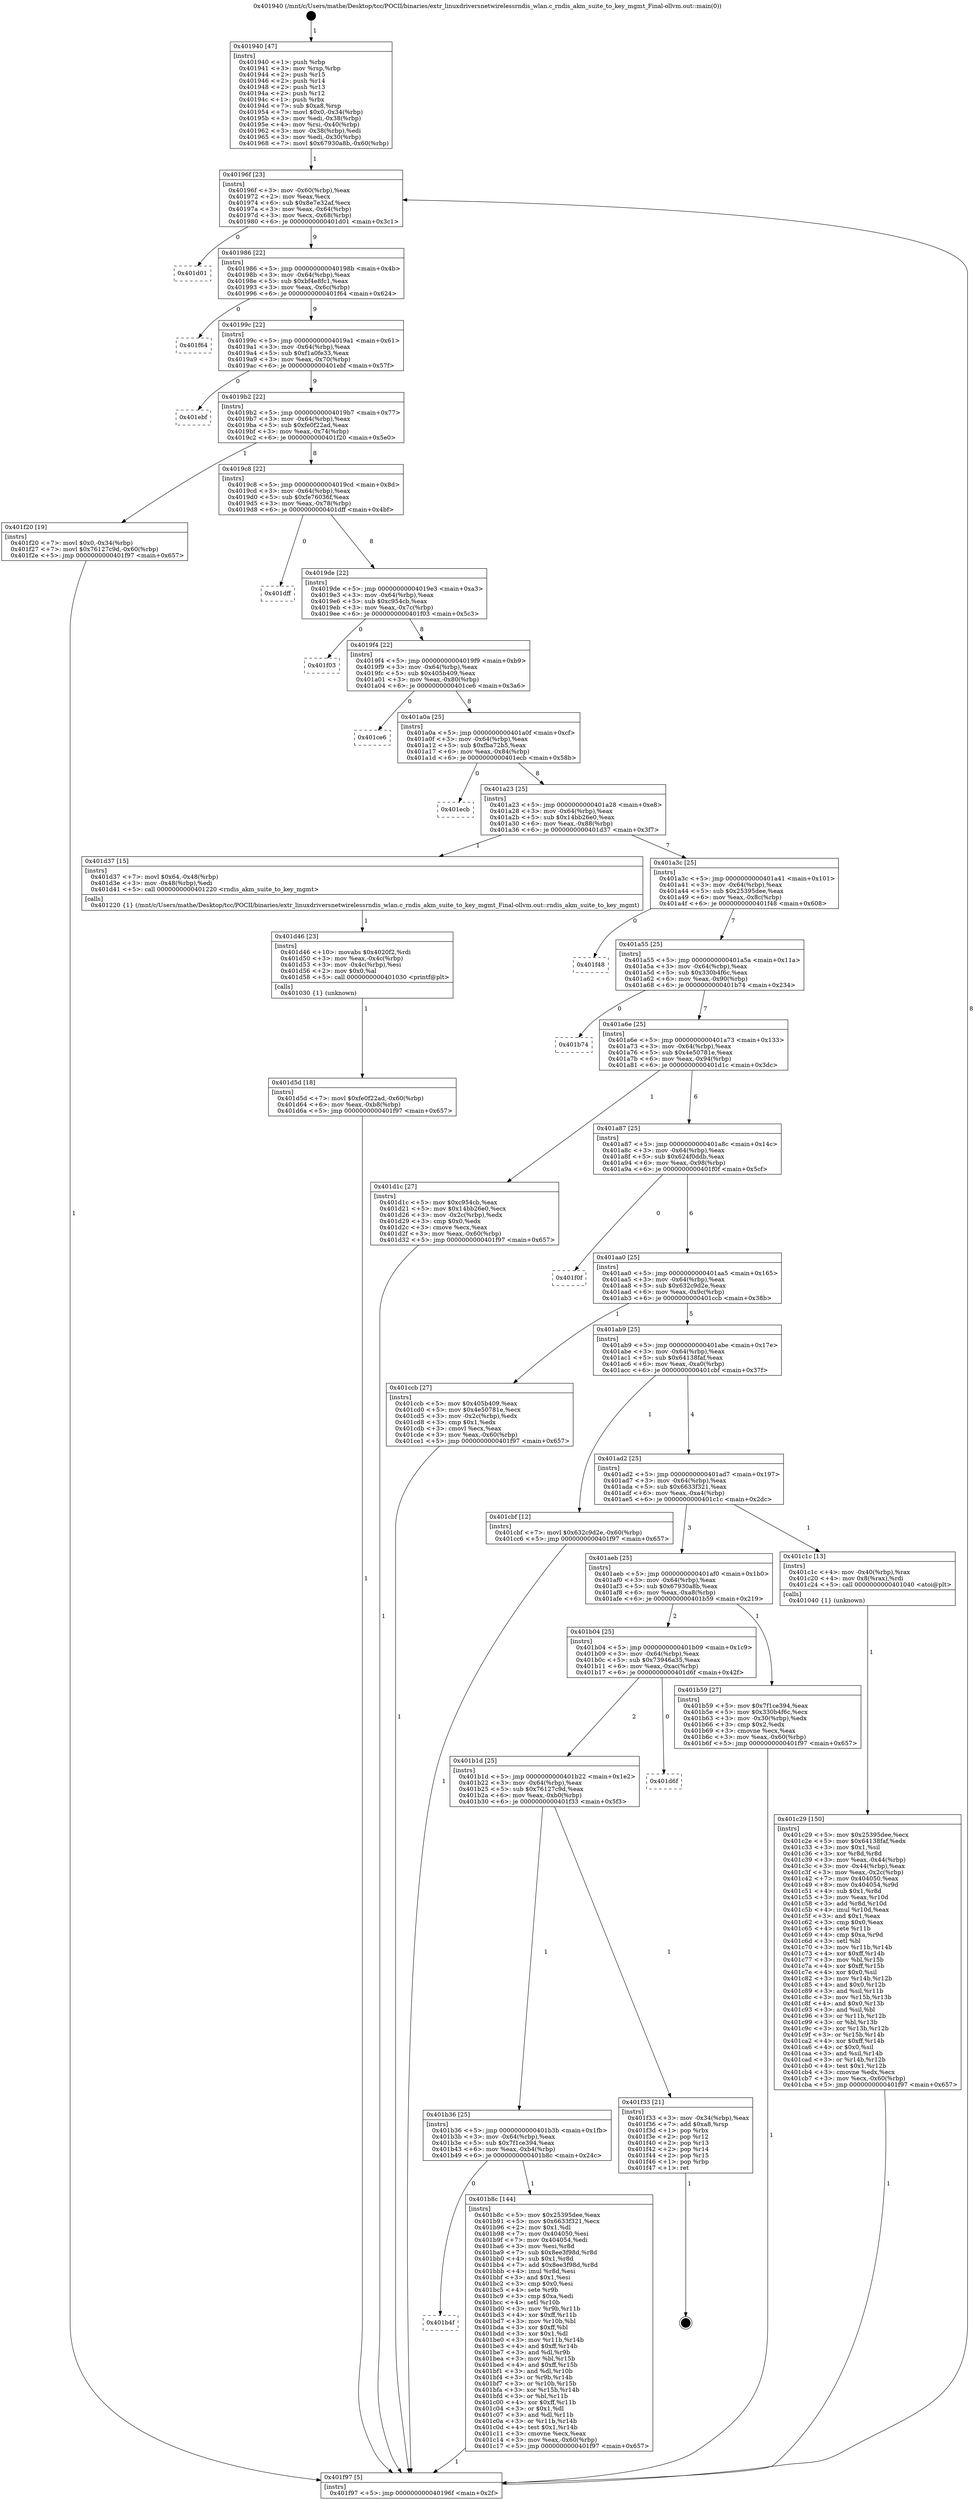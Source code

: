 digraph "0x401940" {
  label = "0x401940 (/mnt/c/Users/mathe/Desktop/tcc/POCII/binaries/extr_linuxdriversnetwirelessrndis_wlan.c_rndis_akm_suite_to_key_mgmt_Final-ollvm.out::main(0))"
  labelloc = "t"
  node[shape=record]

  Entry [label="",width=0.3,height=0.3,shape=circle,fillcolor=black,style=filled]
  "0x40196f" [label="{
     0x40196f [23]\l
     | [instrs]\l
     &nbsp;&nbsp;0x40196f \<+3\>: mov -0x60(%rbp),%eax\l
     &nbsp;&nbsp;0x401972 \<+2\>: mov %eax,%ecx\l
     &nbsp;&nbsp;0x401974 \<+6\>: sub $0x8e7e32af,%ecx\l
     &nbsp;&nbsp;0x40197a \<+3\>: mov %eax,-0x64(%rbp)\l
     &nbsp;&nbsp;0x40197d \<+3\>: mov %ecx,-0x68(%rbp)\l
     &nbsp;&nbsp;0x401980 \<+6\>: je 0000000000401d01 \<main+0x3c1\>\l
  }"]
  "0x401d01" [label="{
     0x401d01\l
  }", style=dashed]
  "0x401986" [label="{
     0x401986 [22]\l
     | [instrs]\l
     &nbsp;&nbsp;0x401986 \<+5\>: jmp 000000000040198b \<main+0x4b\>\l
     &nbsp;&nbsp;0x40198b \<+3\>: mov -0x64(%rbp),%eax\l
     &nbsp;&nbsp;0x40198e \<+5\>: sub $0xbf4e8fc1,%eax\l
     &nbsp;&nbsp;0x401993 \<+3\>: mov %eax,-0x6c(%rbp)\l
     &nbsp;&nbsp;0x401996 \<+6\>: je 0000000000401f64 \<main+0x624\>\l
  }"]
  Exit [label="",width=0.3,height=0.3,shape=circle,fillcolor=black,style=filled,peripheries=2]
  "0x401f64" [label="{
     0x401f64\l
  }", style=dashed]
  "0x40199c" [label="{
     0x40199c [22]\l
     | [instrs]\l
     &nbsp;&nbsp;0x40199c \<+5\>: jmp 00000000004019a1 \<main+0x61\>\l
     &nbsp;&nbsp;0x4019a1 \<+3\>: mov -0x64(%rbp),%eax\l
     &nbsp;&nbsp;0x4019a4 \<+5\>: sub $0xf1a0fe33,%eax\l
     &nbsp;&nbsp;0x4019a9 \<+3\>: mov %eax,-0x70(%rbp)\l
     &nbsp;&nbsp;0x4019ac \<+6\>: je 0000000000401ebf \<main+0x57f\>\l
  }"]
  "0x401d5d" [label="{
     0x401d5d [18]\l
     | [instrs]\l
     &nbsp;&nbsp;0x401d5d \<+7\>: movl $0xfe0f22ad,-0x60(%rbp)\l
     &nbsp;&nbsp;0x401d64 \<+6\>: mov %eax,-0xb8(%rbp)\l
     &nbsp;&nbsp;0x401d6a \<+5\>: jmp 0000000000401f97 \<main+0x657\>\l
  }"]
  "0x401ebf" [label="{
     0x401ebf\l
  }", style=dashed]
  "0x4019b2" [label="{
     0x4019b2 [22]\l
     | [instrs]\l
     &nbsp;&nbsp;0x4019b2 \<+5\>: jmp 00000000004019b7 \<main+0x77\>\l
     &nbsp;&nbsp;0x4019b7 \<+3\>: mov -0x64(%rbp),%eax\l
     &nbsp;&nbsp;0x4019ba \<+5\>: sub $0xfe0f22ad,%eax\l
     &nbsp;&nbsp;0x4019bf \<+3\>: mov %eax,-0x74(%rbp)\l
     &nbsp;&nbsp;0x4019c2 \<+6\>: je 0000000000401f20 \<main+0x5e0\>\l
  }"]
  "0x401d46" [label="{
     0x401d46 [23]\l
     | [instrs]\l
     &nbsp;&nbsp;0x401d46 \<+10\>: movabs $0x4020f2,%rdi\l
     &nbsp;&nbsp;0x401d50 \<+3\>: mov %eax,-0x4c(%rbp)\l
     &nbsp;&nbsp;0x401d53 \<+3\>: mov -0x4c(%rbp),%esi\l
     &nbsp;&nbsp;0x401d56 \<+2\>: mov $0x0,%al\l
     &nbsp;&nbsp;0x401d58 \<+5\>: call 0000000000401030 \<printf@plt\>\l
     | [calls]\l
     &nbsp;&nbsp;0x401030 \{1\} (unknown)\l
  }"]
  "0x401f20" [label="{
     0x401f20 [19]\l
     | [instrs]\l
     &nbsp;&nbsp;0x401f20 \<+7\>: movl $0x0,-0x34(%rbp)\l
     &nbsp;&nbsp;0x401f27 \<+7\>: movl $0x76127c9d,-0x60(%rbp)\l
     &nbsp;&nbsp;0x401f2e \<+5\>: jmp 0000000000401f97 \<main+0x657\>\l
  }"]
  "0x4019c8" [label="{
     0x4019c8 [22]\l
     | [instrs]\l
     &nbsp;&nbsp;0x4019c8 \<+5\>: jmp 00000000004019cd \<main+0x8d\>\l
     &nbsp;&nbsp;0x4019cd \<+3\>: mov -0x64(%rbp),%eax\l
     &nbsp;&nbsp;0x4019d0 \<+5\>: sub $0xfe76036f,%eax\l
     &nbsp;&nbsp;0x4019d5 \<+3\>: mov %eax,-0x78(%rbp)\l
     &nbsp;&nbsp;0x4019d8 \<+6\>: je 0000000000401dff \<main+0x4bf\>\l
  }"]
  "0x401c29" [label="{
     0x401c29 [150]\l
     | [instrs]\l
     &nbsp;&nbsp;0x401c29 \<+5\>: mov $0x25395dee,%ecx\l
     &nbsp;&nbsp;0x401c2e \<+5\>: mov $0x64138faf,%edx\l
     &nbsp;&nbsp;0x401c33 \<+3\>: mov $0x1,%sil\l
     &nbsp;&nbsp;0x401c36 \<+3\>: xor %r8d,%r8d\l
     &nbsp;&nbsp;0x401c39 \<+3\>: mov %eax,-0x44(%rbp)\l
     &nbsp;&nbsp;0x401c3c \<+3\>: mov -0x44(%rbp),%eax\l
     &nbsp;&nbsp;0x401c3f \<+3\>: mov %eax,-0x2c(%rbp)\l
     &nbsp;&nbsp;0x401c42 \<+7\>: mov 0x404050,%eax\l
     &nbsp;&nbsp;0x401c49 \<+8\>: mov 0x404054,%r9d\l
     &nbsp;&nbsp;0x401c51 \<+4\>: sub $0x1,%r8d\l
     &nbsp;&nbsp;0x401c55 \<+3\>: mov %eax,%r10d\l
     &nbsp;&nbsp;0x401c58 \<+3\>: add %r8d,%r10d\l
     &nbsp;&nbsp;0x401c5b \<+4\>: imul %r10d,%eax\l
     &nbsp;&nbsp;0x401c5f \<+3\>: and $0x1,%eax\l
     &nbsp;&nbsp;0x401c62 \<+3\>: cmp $0x0,%eax\l
     &nbsp;&nbsp;0x401c65 \<+4\>: sete %r11b\l
     &nbsp;&nbsp;0x401c69 \<+4\>: cmp $0xa,%r9d\l
     &nbsp;&nbsp;0x401c6d \<+3\>: setl %bl\l
     &nbsp;&nbsp;0x401c70 \<+3\>: mov %r11b,%r14b\l
     &nbsp;&nbsp;0x401c73 \<+4\>: xor $0xff,%r14b\l
     &nbsp;&nbsp;0x401c77 \<+3\>: mov %bl,%r15b\l
     &nbsp;&nbsp;0x401c7a \<+4\>: xor $0xff,%r15b\l
     &nbsp;&nbsp;0x401c7e \<+4\>: xor $0x0,%sil\l
     &nbsp;&nbsp;0x401c82 \<+3\>: mov %r14b,%r12b\l
     &nbsp;&nbsp;0x401c85 \<+4\>: and $0x0,%r12b\l
     &nbsp;&nbsp;0x401c89 \<+3\>: and %sil,%r11b\l
     &nbsp;&nbsp;0x401c8c \<+3\>: mov %r15b,%r13b\l
     &nbsp;&nbsp;0x401c8f \<+4\>: and $0x0,%r13b\l
     &nbsp;&nbsp;0x401c93 \<+3\>: and %sil,%bl\l
     &nbsp;&nbsp;0x401c96 \<+3\>: or %r11b,%r12b\l
     &nbsp;&nbsp;0x401c99 \<+3\>: or %bl,%r13b\l
     &nbsp;&nbsp;0x401c9c \<+3\>: xor %r13b,%r12b\l
     &nbsp;&nbsp;0x401c9f \<+3\>: or %r15b,%r14b\l
     &nbsp;&nbsp;0x401ca2 \<+4\>: xor $0xff,%r14b\l
     &nbsp;&nbsp;0x401ca6 \<+4\>: or $0x0,%sil\l
     &nbsp;&nbsp;0x401caa \<+3\>: and %sil,%r14b\l
     &nbsp;&nbsp;0x401cad \<+3\>: or %r14b,%r12b\l
     &nbsp;&nbsp;0x401cb0 \<+4\>: test $0x1,%r12b\l
     &nbsp;&nbsp;0x401cb4 \<+3\>: cmovne %edx,%ecx\l
     &nbsp;&nbsp;0x401cb7 \<+3\>: mov %ecx,-0x60(%rbp)\l
     &nbsp;&nbsp;0x401cba \<+5\>: jmp 0000000000401f97 \<main+0x657\>\l
  }"]
  "0x401dff" [label="{
     0x401dff\l
  }", style=dashed]
  "0x4019de" [label="{
     0x4019de [22]\l
     | [instrs]\l
     &nbsp;&nbsp;0x4019de \<+5\>: jmp 00000000004019e3 \<main+0xa3\>\l
     &nbsp;&nbsp;0x4019e3 \<+3\>: mov -0x64(%rbp),%eax\l
     &nbsp;&nbsp;0x4019e6 \<+5\>: sub $0xc954cb,%eax\l
     &nbsp;&nbsp;0x4019eb \<+3\>: mov %eax,-0x7c(%rbp)\l
     &nbsp;&nbsp;0x4019ee \<+6\>: je 0000000000401f03 \<main+0x5c3\>\l
  }"]
  "0x401b4f" [label="{
     0x401b4f\l
  }", style=dashed]
  "0x401f03" [label="{
     0x401f03\l
  }", style=dashed]
  "0x4019f4" [label="{
     0x4019f4 [22]\l
     | [instrs]\l
     &nbsp;&nbsp;0x4019f4 \<+5\>: jmp 00000000004019f9 \<main+0xb9\>\l
     &nbsp;&nbsp;0x4019f9 \<+3\>: mov -0x64(%rbp),%eax\l
     &nbsp;&nbsp;0x4019fc \<+5\>: sub $0x405b409,%eax\l
     &nbsp;&nbsp;0x401a01 \<+3\>: mov %eax,-0x80(%rbp)\l
     &nbsp;&nbsp;0x401a04 \<+6\>: je 0000000000401ce6 \<main+0x3a6\>\l
  }"]
  "0x401b8c" [label="{
     0x401b8c [144]\l
     | [instrs]\l
     &nbsp;&nbsp;0x401b8c \<+5\>: mov $0x25395dee,%eax\l
     &nbsp;&nbsp;0x401b91 \<+5\>: mov $0x6633f321,%ecx\l
     &nbsp;&nbsp;0x401b96 \<+2\>: mov $0x1,%dl\l
     &nbsp;&nbsp;0x401b98 \<+7\>: mov 0x404050,%esi\l
     &nbsp;&nbsp;0x401b9f \<+7\>: mov 0x404054,%edi\l
     &nbsp;&nbsp;0x401ba6 \<+3\>: mov %esi,%r8d\l
     &nbsp;&nbsp;0x401ba9 \<+7\>: sub $0x8ee3f98d,%r8d\l
     &nbsp;&nbsp;0x401bb0 \<+4\>: sub $0x1,%r8d\l
     &nbsp;&nbsp;0x401bb4 \<+7\>: add $0x8ee3f98d,%r8d\l
     &nbsp;&nbsp;0x401bbb \<+4\>: imul %r8d,%esi\l
     &nbsp;&nbsp;0x401bbf \<+3\>: and $0x1,%esi\l
     &nbsp;&nbsp;0x401bc2 \<+3\>: cmp $0x0,%esi\l
     &nbsp;&nbsp;0x401bc5 \<+4\>: sete %r9b\l
     &nbsp;&nbsp;0x401bc9 \<+3\>: cmp $0xa,%edi\l
     &nbsp;&nbsp;0x401bcc \<+4\>: setl %r10b\l
     &nbsp;&nbsp;0x401bd0 \<+3\>: mov %r9b,%r11b\l
     &nbsp;&nbsp;0x401bd3 \<+4\>: xor $0xff,%r11b\l
     &nbsp;&nbsp;0x401bd7 \<+3\>: mov %r10b,%bl\l
     &nbsp;&nbsp;0x401bda \<+3\>: xor $0xff,%bl\l
     &nbsp;&nbsp;0x401bdd \<+3\>: xor $0x1,%dl\l
     &nbsp;&nbsp;0x401be0 \<+3\>: mov %r11b,%r14b\l
     &nbsp;&nbsp;0x401be3 \<+4\>: and $0xff,%r14b\l
     &nbsp;&nbsp;0x401be7 \<+3\>: and %dl,%r9b\l
     &nbsp;&nbsp;0x401bea \<+3\>: mov %bl,%r15b\l
     &nbsp;&nbsp;0x401bed \<+4\>: and $0xff,%r15b\l
     &nbsp;&nbsp;0x401bf1 \<+3\>: and %dl,%r10b\l
     &nbsp;&nbsp;0x401bf4 \<+3\>: or %r9b,%r14b\l
     &nbsp;&nbsp;0x401bf7 \<+3\>: or %r10b,%r15b\l
     &nbsp;&nbsp;0x401bfa \<+3\>: xor %r15b,%r14b\l
     &nbsp;&nbsp;0x401bfd \<+3\>: or %bl,%r11b\l
     &nbsp;&nbsp;0x401c00 \<+4\>: xor $0xff,%r11b\l
     &nbsp;&nbsp;0x401c04 \<+3\>: or $0x1,%dl\l
     &nbsp;&nbsp;0x401c07 \<+3\>: and %dl,%r11b\l
     &nbsp;&nbsp;0x401c0a \<+3\>: or %r11b,%r14b\l
     &nbsp;&nbsp;0x401c0d \<+4\>: test $0x1,%r14b\l
     &nbsp;&nbsp;0x401c11 \<+3\>: cmovne %ecx,%eax\l
     &nbsp;&nbsp;0x401c14 \<+3\>: mov %eax,-0x60(%rbp)\l
     &nbsp;&nbsp;0x401c17 \<+5\>: jmp 0000000000401f97 \<main+0x657\>\l
  }"]
  "0x401ce6" [label="{
     0x401ce6\l
  }", style=dashed]
  "0x401a0a" [label="{
     0x401a0a [25]\l
     | [instrs]\l
     &nbsp;&nbsp;0x401a0a \<+5\>: jmp 0000000000401a0f \<main+0xcf\>\l
     &nbsp;&nbsp;0x401a0f \<+3\>: mov -0x64(%rbp),%eax\l
     &nbsp;&nbsp;0x401a12 \<+5\>: sub $0xfba72b5,%eax\l
     &nbsp;&nbsp;0x401a17 \<+6\>: mov %eax,-0x84(%rbp)\l
     &nbsp;&nbsp;0x401a1d \<+6\>: je 0000000000401ecb \<main+0x58b\>\l
  }"]
  "0x401b36" [label="{
     0x401b36 [25]\l
     | [instrs]\l
     &nbsp;&nbsp;0x401b36 \<+5\>: jmp 0000000000401b3b \<main+0x1fb\>\l
     &nbsp;&nbsp;0x401b3b \<+3\>: mov -0x64(%rbp),%eax\l
     &nbsp;&nbsp;0x401b3e \<+5\>: sub $0x7f1ce394,%eax\l
     &nbsp;&nbsp;0x401b43 \<+6\>: mov %eax,-0xb4(%rbp)\l
     &nbsp;&nbsp;0x401b49 \<+6\>: je 0000000000401b8c \<main+0x24c\>\l
  }"]
  "0x401ecb" [label="{
     0x401ecb\l
  }", style=dashed]
  "0x401a23" [label="{
     0x401a23 [25]\l
     | [instrs]\l
     &nbsp;&nbsp;0x401a23 \<+5\>: jmp 0000000000401a28 \<main+0xe8\>\l
     &nbsp;&nbsp;0x401a28 \<+3\>: mov -0x64(%rbp),%eax\l
     &nbsp;&nbsp;0x401a2b \<+5\>: sub $0x14bb26e0,%eax\l
     &nbsp;&nbsp;0x401a30 \<+6\>: mov %eax,-0x88(%rbp)\l
     &nbsp;&nbsp;0x401a36 \<+6\>: je 0000000000401d37 \<main+0x3f7\>\l
  }"]
  "0x401f33" [label="{
     0x401f33 [21]\l
     | [instrs]\l
     &nbsp;&nbsp;0x401f33 \<+3\>: mov -0x34(%rbp),%eax\l
     &nbsp;&nbsp;0x401f36 \<+7\>: add $0xa8,%rsp\l
     &nbsp;&nbsp;0x401f3d \<+1\>: pop %rbx\l
     &nbsp;&nbsp;0x401f3e \<+2\>: pop %r12\l
     &nbsp;&nbsp;0x401f40 \<+2\>: pop %r13\l
     &nbsp;&nbsp;0x401f42 \<+2\>: pop %r14\l
     &nbsp;&nbsp;0x401f44 \<+2\>: pop %r15\l
     &nbsp;&nbsp;0x401f46 \<+1\>: pop %rbp\l
     &nbsp;&nbsp;0x401f47 \<+1\>: ret\l
  }"]
  "0x401d37" [label="{
     0x401d37 [15]\l
     | [instrs]\l
     &nbsp;&nbsp;0x401d37 \<+7\>: movl $0x64,-0x48(%rbp)\l
     &nbsp;&nbsp;0x401d3e \<+3\>: mov -0x48(%rbp),%edi\l
     &nbsp;&nbsp;0x401d41 \<+5\>: call 0000000000401220 \<rndis_akm_suite_to_key_mgmt\>\l
     | [calls]\l
     &nbsp;&nbsp;0x401220 \{1\} (/mnt/c/Users/mathe/Desktop/tcc/POCII/binaries/extr_linuxdriversnetwirelessrndis_wlan.c_rndis_akm_suite_to_key_mgmt_Final-ollvm.out::rndis_akm_suite_to_key_mgmt)\l
  }"]
  "0x401a3c" [label="{
     0x401a3c [25]\l
     | [instrs]\l
     &nbsp;&nbsp;0x401a3c \<+5\>: jmp 0000000000401a41 \<main+0x101\>\l
     &nbsp;&nbsp;0x401a41 \<+3\>: mov -0x64(%rbp),%eax\l
     &nbsp;&nbsp;0x401a44 \<+5\>: sub $0x25395dee,%eax\l
     &nbsp;&nbsp;0x401a49 \<+6\>: mov %eax,-0x8c(%rbp)\l
     &nbsp;&nbsp;0x401a4f \<+6\>: je 0000000000401f48 \<main+0x608\>\l
  }"]
  "0x401b1d" [label="{
     0x401b1d [25]\l
     | [instrs]\l
     &nbsp;&nbsp;0x401b1d \<+5\>: jmp 0000000000401b22 \<main+0x1e2\>\l
     &nbsp;&nbsp;0x401b22 \<+3\>: mov -0x64(%rbp),%eax\l
     &nbsp;&nbsp;0x401b25 \<+5\>: sub $0x76127c9d,%eax\l
     &nbsp;&nbsp;0x401b2a \<+6\>: mov %eax,-0xb0(%rbp)\l
     &nbsp;&nbsp;0x401b30 \<+6\>: je 0000000000401f33 \<main+0x5f3\>\l
  }"]
  "0x401f48" [label="{
     0x401f48\l
  }", style=dashed]
  "0x401a55" [label="{
     0x401a55 [25]\l
     | [instrs]\l
     &nbsp;&nbsp;0x401a55 \<+5\>: jmp 0000000000401a5a \<main+0x11a\>\l
     &nbsp;&nbsp;0x401a5a \<+3\>: mov -0x64(%rbp),%eax\l
     &nbsp;&nbsp;0x401a5d \<+5\>: sub $0x330b4f6c,%eax\l
     &nbsp;&nbsp;0x401a62 \<+6\>: mov %eax,-0x90(%rbp)\l
     &nbsp;&nbsp;0x401a68 \<+6\>: je 0000000000401b74 \<main+0x234\>\l
  }"]
  "0x401d6f" [label="{
     0x401d6f\l
  }", style=dashed]
  "0x401b74" [label="{
     0x401b74\l
  }", style=dashed]
  "0x401a6e" [label="{
     0x401a6e [25]\l
     | [instrs]\l
     &nbsp;&nbsp;0x401a6e \<+5\>: jmp 0000000000401a73 \<main+0x133\>\l
     &nbsp;&nbsp;0x401a73 \<+3\>: mov -0x64(%rbp),%eax\l
     &nbsp;&nbsp;0x401a76 \<+5\>: sub $0x4e50781e,%eax\l
     &nbsp;&nbsp;0x401a7b \<+6\>: mov %eax,-0x94(%rbp)\l
     &nbsp;&nbsp;0x401a81 \<+6\>: je 0000000000401d1c \<main+0x3dc\>\l
  }"]
  "0x401940" [label="{
     0x401940 [47]\l
     | [instrs]\l
     &nbsp;&nbsp;0x401940 \<+1\>: push %rbp\l
     &nbsp;&nbsp;0x401941 \<+3\>: mov %rsp,%rbp\l
     &nbsp;&nbsp;0x401944 \<+2\>: push %r15\l
     &nbsp;&nbsp;0x401946 \<+2\>: push %r14\l
     &nbsp;&nbsp;0x401948 \<+2\>: push %r13\l
     &nbsp;&nbsp;0x40194a \<+2\>: push %r12\l
     &nbsp;&nbsp;0x40194c \<+1\>: push %rbx\l
     &nbsp;&nbsp;0x40194d \<+7\>: sub $0xa8,%rsp\l
     &nbsp;&nbsp;0x401954 \<+7\>: movl $0x0,-0x34(%rbp)\l
     &nbsp;&nbsp;0x40195b \<+3\>: mov %edi,-0x38(%rbp)\l
     &nbsp;&nbsp;0x40195e \<+4\>: mov %rsi,-0x40(%rbp)\l
     &nbsp;&nbsp;0x401962 \<+3\>: mov -0x38(%rbp),%edi\l
     &nbsp;&nbsp;0x401965 \<+3\>: mov %edi,-0x30(%rbp)\l
     &nbsp;&nbsp;0x401968 \<+7\>: movl $0x67930a8b,-0x60(%rbp)\l
  }"]
  "0x401d1c" [label="{
     0x401d1c [27]\l
     | [instrs]\l
     &nbsp;&nbsp;0x401d1c \<+5\>: mov $0xc954cb,%eax\l
     &nbsp;&nbsp;0x401d21 \<+5\>: mov $0x14bb26e0,%ecx\l
     &nbsp;&nbsp;0x401d26 \<+3\>: mov -0x2c(%rbp),%edx\l
     &nbsp;&nbsp;0x401d29 \<+3\>: cmp $0x0,%edx\l
     &nbsp;&nbsp;0x401d2c \<+3\>: cmove %ecx,%eax\l
     &nbsp;&nbsp;0x401d2f \<+3\>: mov %eax,-0x60(%rbp)\l
     &nbsp;&nbsp;0x401d32 \<+5\>: jmp 0000000000401f97 \<main+0x657\>\l
  }"]
  "0x401a87" [label="{
     0x401a87 [25]\l
     | [instrs]\l
     &nbsp;&nbsp;0x401a87 \<+5\>: jmp 0000000000401a8c \<main+0x14c\>\l
     &nbsp;&nbsp;0x401a8c \<+3\>: mov -0x64(%rbp),%eax\l
     &nbsp;&nbsp;0x401a8f \<+5\>: sub $0x624f0ddb,%eax\l
     &nbsp;&nbsp;0x401a94 \<+6\>: mov %eax,-0x98(%rbp)\l
     &nbsp;&nbsp;0x401a9a \<+6\>: je 0000000000401f0f \<main+0x5cf\>\l
  }"]
  "0x401f97" [label="{
     0x401f97 [5]\l
     | [instrs]\l
     &nbsp;&nbsp;0x401f97 \<+5\>: jmp 000000000040196f \<main+0x2f\>\l
  }"]
  "0x401f0f" [label="{
     0x401f0f\l
  }", style=dashed]
  "0x401aa0" [label="{
     0x401aa0 [25]\l
     | [instrs]\l
     &nbsp;&nbsp;0x401aa0 \<+5\>: jmp 0000000000401aa5 \<main+0x165\>\l
     &nbsp;&nbsp;0x401aa5 \<+3\>: mov -0x64(%rbp),%eax\l
     &nbsp;&nbsp;0x401aa8 \<+5\>: sub $0x632c9d2e,%eax\l
     &nbsp;&nbsp;0x401aad \<+6\>: mov %eax,-0x9c(%rbp)\l
     &nbsp;&nbsp;0x401ab3 \<+6\>: je 0000000000401ccb \<main+0x38b\>\l
  }"]
  "0x401b04" [label="{
     0x401b04 [25]\l
     | [instrs]\l
     &nbsp;&nbsp;0x401b04 \<+5\>: jmp 0000000000401b09 \<main+0x1c9\>\l
     &nbsp;&nbsp;0x401b09 \<+3\>: mov -0x64(%rbp),%eax\l
     &nbsp;&nbsp;0x401b0c \<+5\>: sub $0x73946a35,%eax\l
     &nbsp;&nbsp;0x401b11 \<+6\>: mov %eax,-0xac(%rbp)\l
     &nbsp;&nbsp;0x401b17 \<+6\>: je 0000000000401d6f \<main+0x42f\>\l
  }"]
  "0x401ccb" [label="{
     0x401ccb [27]\l
     | [instrs]\l
     &nbsp;&nbsp;0x401ccb \<+5\>: mov $0x405b409,%eax\l
     &nbsp;&nbsp;0x401cd0 \<+5\>: mov $0x4e50781e,%ecx\l
     &nbsp;&nbsp;0x401cd5 \<+3\>: mov -0x2c(%rbp),%edx\l
     &nbsp;&nbsp;0x401cd8 \<+3\>: cmp $0x1,%edx\l
     &nbsp;&nbsp;0x401cdb \<+3\>: cmovl %ecx,%eax\l
     &nbsp;&nbsp;0x401cde \<+3\>: mov %eax,-0x60(%rbp)\l
     &nbsp;&nbsp;0x401ce1 \<+5\>: jmp 0000000000401f97 \<main+0x657\>\l
  }"]
  "0x401ab9" [label="{
     0x401ab9 [25]\l
     | [instrs]\l
     &nbsp;&nbsp;0x401ab9 \<+5\>: jmp 0000000000401abe \<main+0x17e\>\l
     &nbsp;&nbsp;0x401abe \<+3\>: mov -0x64(%rbp),%eax\l
     &nbsp;&nbsp;0x401ac1 \<+5\>: sub $0x64138faf,%eax\l
     &nbsp;&nbsp;0x401ac6 \<+6\>: mov %eax,-0xa0(%rbp)\l
     &nbsp;&nbsp;0x401acc \<+6\>: je 0000000000401cbf \<main+0x37f\>\l
  }"]
  "0x401b59" [label="{
     0x401b59 [27]\l
     | [instrs]\l
     &nbsp;&nbsp;0x401b59 \<+5\>: mov $0x7f1ce394,%eax\l
     &nbsp;&nbsp;0x401b5e \<+5\>: mov $0x330b4f6c,%ecx\l
     &nbsp;&nbsp;0x401b63 \<+3\>: mov -0x30(%rbp),%edx\l
     &nbsp;&nbsp;0x401b66 \<+3\>: cmp $0x2,%edx\l
     &nbsp;&nbsp;0x401b69 \<+3\>: cmovne %ecx,%eax\l
     &nbsp;&nbsp;0x401b6c \<+3\>: mov %eax,-0x60(%rbp)\l
     &nbsp;&nbsp;0x401b6f \<+5\>: jmp 0000000000401f97 \<main+0x657\>\l
  }"]
  "0x401cbf" [label="{
     0x401cbf [12]\l
     | [instrs]\l
     &nbsp;&nbsp;0x401cbf \<+7\>: movl $0x632c9d2e,-0x60(%rbp)\l
     &nbsp;&nbsp;0x401cc6 \<+5\>: jmp 0000000000401f97 \<main+0x657\>\l
  }"]
  "0x401ad2" [label="{
     0x401ad2 [25]\l
     | [instrs]\l
     &nbsp;&nbsp;0x401ad2 \<+5\>: jmp 0000000000401ad7 \<main+0x197\>\l
     &nbsp;&nbsp;0x401ad7 \<+3\>: mov -0x64(%rbp),%eax\l
     &nbsp;&nbsp;0x401ada \<+5\>: sub $0x6633f321,%eax\l
     &nbsp;&nbsp;0x401adf \<+6\>: mov %eax,-0xa4(%rbp)\l
     &nbsp;&nbsp;0x401ae5 \<+6\>: je 0000000000401c1c \<main+0x2dc\>\l
  }"]
  "0x401aeb" [label="{
     0x401aeb [25]\l
     | [instrs]\l
     &nbsp;&nbsp;0x401aeb \<+5\>: jmp 0000000000401af0 \<main+0x1b0\>\l
     &nbsp;&nbsp;0x401af0 \<+3\>: mov -0x64(%rbp),%eax\l
     &nbsp;&nbsp;0x401af3 \<+5\>: sub $0x67930a8b,%eax\l
     &nbsp;&nbsp;0x401af8 \<+6\>: mov %eax,-0xa8(%rbp)\l
     &nbsp;&nbsp;0x401afe \<+6\>: je 0000000000401b59 \<main+0x219\>\l
  }"]
  "0x401c1c" [label="{
     0x401c1c [13]\l
     | [instrs]\l
     &nbsp;&nbsp;0x401c1c \<+4\>: mov -0x40(%rbp),%rax\l
     &nbsp;&nbsp;0x401c20 \<+4\>: mov 0x8(%rax),%rdi\l
     &nbsp;&nbsp;0x401c24 \<+5\>: call 0000000000401040 \<atoi@plt\>\l
     | [calls]\l
     &nbsp;&nbsp;0x401040 \{1\} (unknown)\l
  }"]
  Entry -> "0x401940" [label=" 1"]
  "0x40196f" -> "0x401d01" [label=" 0"]
  "0x40196f" -> "0x401986" [label=" 9"]
  "0x401f33" -> Exit [label=" 1"]
  "0x401986" -> "0x401f64" [label=" 0"]
  "0x401986" -> "0x40199c" [label=" 9"]
  "0x401f20" -> "0x401f97" [label=" 1"]
  "0x40199c" -> "0x401ebf" [label=" 0"]
  "0x40199c" -> "0x4019b2" [label=" 9"]
  "0x401d5d" -> "0x401f97" [label=" 1"]
  "0x4019b2" -> "0x401f20" [label=" 1"]
  "0x4019b2" -> "0x4019c8" [label=" 8"]
  "0x401d46" -> "0x401d5d" [label=" 1"]
  "0x4019c8" -> "0x401dff" [label=" 0"]
  "0x4019c8" -> "0x4019de" [label=" 8"]
  "0x401d37" -> "0x401d46" [label=" 1"]
  "0x4019de" -> "0x401f03" [label=" 0"]
  "0x4019de" -> "0x4019f4" [label=" 8"]
  "0x401d1c" -> "0x401f97" [label=" 1"]
  "0x4019f4" -> "0x401ce6" [label=" 0"]
  "0x4019f4" -> "0x401a0a" [label=" 8"]
  "0x401ccb" -> "0x401f97" [label=" 1"]
  "0x401a0a" -> "0x401ecb" [label=" 0"]
  "0x401a0a" -> "0x401a23" [label=" 8"]
  "0x401c29" -> "0x401f97" [label=" 1"]
  "0x401a23" -> "0x401d37" [label=" 1"]
  "0x401a23" -> "0x401a3c" [label=" 7"]
  "0x401c1c" -> "0x401c29" [label=" 1"]
  "0x401a3c" -> "0x401f48" [label=" 0"]
  "0x401a3c" -> "0x401a55" [label=" 7"]
  "0x401b36" -> "0x401b4f" [label=" 0"]
  "0x401a55" -> "0x401b74" [label=" 0"]
  "0x401a55" -> "0x401a6e" [label=" 7"]
  "0x401b36" -> "0x401b8c" [label=" 1"]
  "0x401a6e" -> "0x401d1c" [label=" 1"]
  "0x401a6e" -> "0x401a87" [label=" 6"]
  "0x401b1d" -> "0x401b36" [label=" 1"]
  "0x401a87" -> "0x401f0f" [label=" 0"]
  "0x401a87" -> "0x401aa0" [label=" 6"]
  "0x401b1d" -> "0x401f33" [label=" 1"]
  "0x401aa0" -> "0x401ccb" [label=" 1"]
  "0x401aa0" -> "0x401ab9" [label=" 5"]
  "0x401b8c" -> "0x401f97" [label=" 1"]
  "0x401ab9" -> "0x401cbf" [label=" 1"]
  "0x401ab9" -> "0x401ad2" [label=" 4"]
  "0x401b04" -> "0x401b1d" [label=" 2"]
  "0x401ad2" -> "0x401c1c" [label=" 1"]
  "0x401ad2" -> "0x401aeb" [label=" 3"]
  "0x401b04" -> "0x401d6f" [label=" 0"]
  "0x401aeb" -> "0x401b59" [label=" 1"]
  "0x401aeb" -> "0x401b04" [label=" 2"]
  "0x401b59" -> "0x401f97" [label=" 1"]
  "0x401940" -> "0x40196f" [label=" 1"]
  "0x401f97" -> "0x40196f" [label=" 8"]
  "0x401cbf" -> "0x401f97" [label=" 1"]
}
